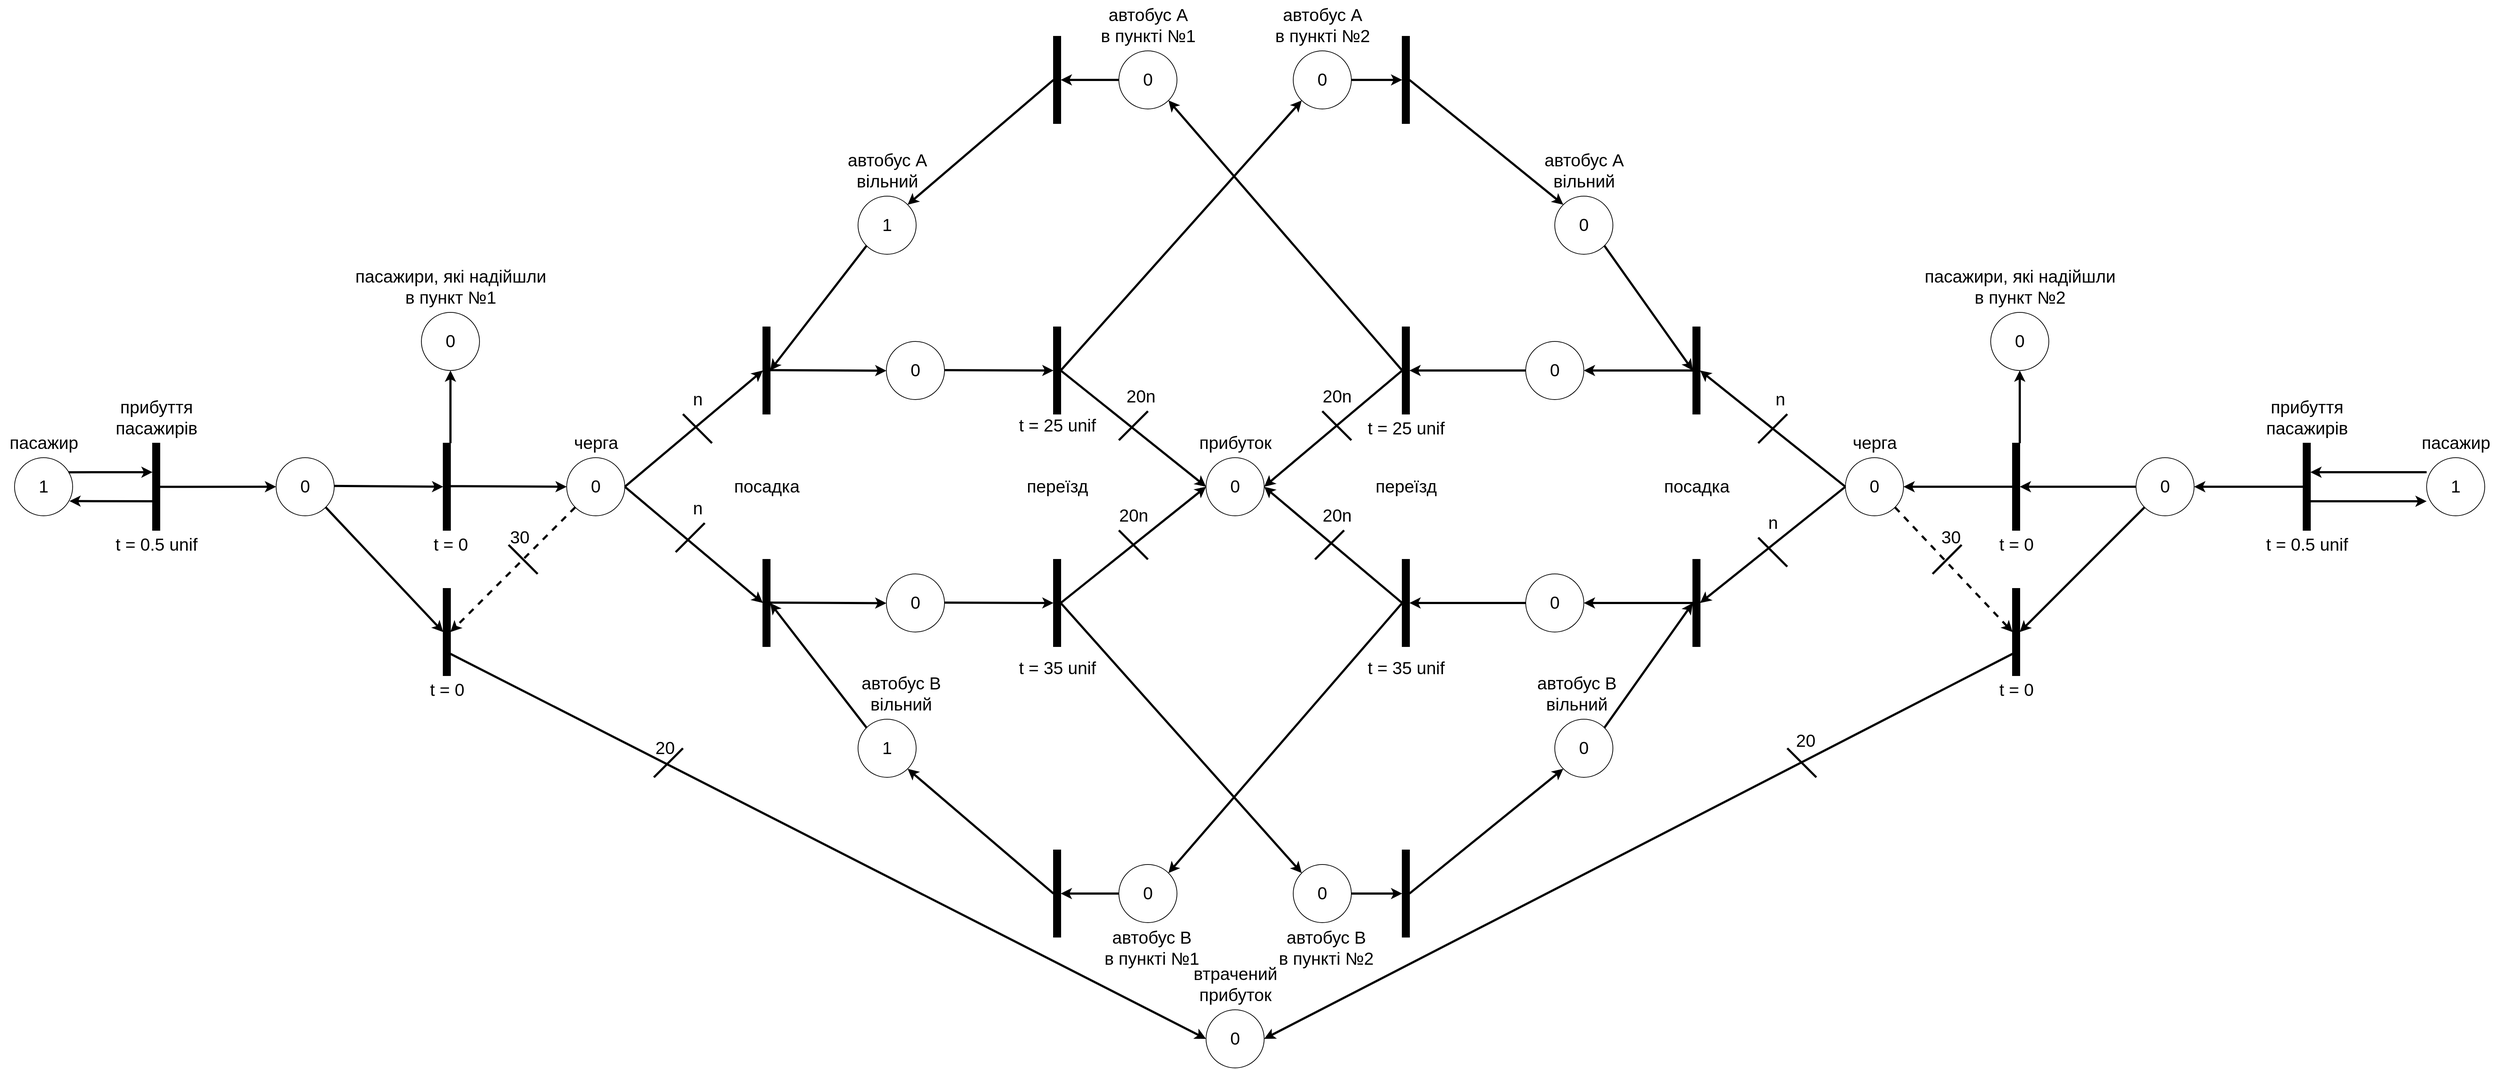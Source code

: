 <mxfile version="20.3.0" type="device"><diagram id="lUrp46U_UnyxJe1gG3h1" name="Page-1"><mxGraphModel dx="1965" dy="2599" grid="1" gridSize="10" guides="1" tooltips="1" connect="1" arrows="1" fold="1" page="1" pageScale="1" pageWidth="827" pageHeight="1169" math="0" shadow="0"><root><mxCell id="0"/><mxCell id="1" parent="0"/><mxCell id="qDgz0idO0FkZoT-NcEIC-1" value="&lt;font style=&quot;font-size: 24px;&quot;&gt;1&lt;/font&gt;" style="ellipse;whiteSpace=wrap;html=1;aspect=fixed;" vertex="1" parent="1"><mxGeometry x="40" y="-520" width="80" height="80" as="geometry"/></mxCell><mxCell id="qDgz0idO0FkZoT-NcEIC-2" value="" style="rounded=0;whiteSpace=wrap;html=1;fontSize=24;fillColor=#000000;" vertex="1" parent="1"><mxGeometry x="230" y="-540" width="10" height="120" as="geometry"/></mxCell><mxCell id="qDgz0idO0FkZoT-NcEIC-3" value="" style="endArrow=classic;html=1;rounded=0;fontSize=24;exitX=0.93;exitY=0.251;exitDx=0;exitDy=0;exitPerimeter=0;entryX=0;entryY=0.333;entryDx=0;entryDy=0;entryPerimeter=0;strokeWidth=3;" edge="1" parent="1" source="qDgz0idO0FkZoT-NcEIC-1" target="qDgz0idO0FkZoT-NcEIC-2"><mxGeometry width="50" height="50" relative="1" as="geometry"><mxPoint x="250" y="-530" as="sourcePoint"/><mxPoint x="220" y="-500" as="targetPoint"/></mxGeometry></mxCell><mxCell id="qDgz0idO0FkZoT-NcEIC-4" value="" style="endArrow=classic;html=1;rounded=0;fontSize=24;entryX=0.945;entryY=0.747;entryDx=0;entryDy=0;entryPerimeter=0;strokeWidth=3;" edge="1" parent="1" target="qDgz0idO0FkZoT-NcEIC-1"><mxGeometry width="50" height="50" relative="1" as="geometry"><mxPoint x="230" y="-460" as="sourcePoint"/><mxPoint x="114" y="-400" as="targetPoint"/></mxGeometry></mxCell><mxCell id="qDgz0idO0FkZoT-NcEIC-5" value="t = 0.5 unif" style="text;html=1;align=center;verticalAlign=middle;resizable=0;points=[];autosize=1;strokeColor=none;fillColor=none;fontSize=24;" vertex="1" parent="1"><mxGeometry x="165" y="-420" width="140" height="40" as="geometry"/></mxCell><mxCell id="qDgz0idO0FkZoT-NcEIC-6" value="пасажир" style="text;html=1;align=center;verticalAlign=middle;resizable=0;points=[];autosize=1;strokeColor=none;fillColor=none;fontSize=24;" vertex="1" parent="1"><mxGeometry x="20" y="-560" width="120" height="40" as="geometry"/></mxCell><mxCell id="qDgz0idO0FkZoT-NcEIC-7" value="прибуття&lt;br&gt;пасажирів" style="text;html=1;align=center;verticalAlign=middle;resizable=0;points=[];autosize=1;strokeColor=none;fillColor=none;fontSize=24;" vertex="1" parent="1"><mxGeometry x="165" y="-610" width="140" height="70" as="geometry"/></mxCell><mxCell id="qDgz0idO0FkZoT-NcEIC-8" value="" style="endArrow=classic;html=1;rounded=0;fontSize=24;exitX=1;exitY=0.5;exitDx=0;exitDy=0;entryX=0;entryY=0.5;entryDx=0;entryDy=0;strokeWidth=3;" edge="1" parent="1" target="qDgz0idO0FkZoT-NcEIC-9"><mxGeometry width="50" height="50" relative="1" as="geometry"><mxPoint x="240" y="-479.86" as="sourcePoint"/><mxPoint x="360" y="-480.53" as="targetPoint"/></mxGeometry></mxCell><mxCell id="qDgz0idO0FkZoT-NcEIC-9" value="&lt;font style=&quot;font-size: 24px;&quot;&gt;0&lt;/font&gt;" style="ellipse;whiteSpace=wrap;html=1;aspect=fixed;" vertex="1" parent="1"><mxGeometry x="400" y="-520" width="80" height="80" as="geometry"/></mxCell><mxCell id="qDgz0idO0FkZoT-NcEIC-11" value="" style="endArrow=classic;html=1;rounded=0;fontSize=24;exitX=1;exitY=0.5;exitDx=0;exitDy=0;strokeWidth=3;entryX=0;entryY=0.5;entryDx=0;entryDy=0;" edge="1" parent="1" target="qDgz0idO0FkZoT-NcEIC-12"><mxGeometry width="50" height="50" relative="1" as="geometry"><mxPoint x="480" y="-481.11" as="sourcePoint"/><mxPoint x="620" y="-481" as="targetPoint"/></mxGeometry></mxCell><mxCell id="qDgz0idO0FkZoT-NcEIC-12" value="" style="rounded=0;whiteSpace=wrap;html=1;fontSize=24;fillColor=#000000;" vertex="1" parent="1"><mxGeometry x="630" y="-540" width="10" height="120" as="geometry"/></mxCell><mxCell id="qDgz0idO0FkZoT-NcEIC-15" value="" style="endArrow=classic;html=1;rounded=0;fontSize=24;strokeWidth=3;exitX=1;exitY=0;exitDx=0;exitDy=0;" edge="1" parent="1" source="qDgz0idO0FkZoT-NcEIC-12"><mxGeometry width="50" height="50" relative="1" as="geometry"><mxPoint x="630" y="-570" as="sourcePoint"/><mxPoint x="640" y="-640" as="targetPoint"/></mxGeometry></mxCell><mxCell id="qDgz0idO0FkZoT-NcEIC-16" value="&lt;font style=&quot;font-size: 24px;&quot;&gt;0&lt;/font&gt;" style="ellipse;whiteSpace=wrap;html=1;aspect=fixed;" vertex="1" parent="1"><mxGeometry x="600" y="-720" width="80" height="80" as="geometry"/></mxCell><mxCell id="qDgz0idO0FkZoT-NcEIC-17" value="пасажири, які надійшли&lt;br&gt;в пункт №1" style="text;html=1;align=center;verticalAlign=middle;resizable=0;points=[];autosize=1;strokeColor=none;fillColor=none;fontSize=24;" vertex="1" parent="1"><mxGeometry x="495" y="-790" width="290" height="70" as="geometry"/></mxCell><mxCell id="qDgz0idO0FkZoT-NcEIC-18" value="" style="endArrow=classic;html=1;rounded=0;fontSize=24;exitX=1;exitY=0.5;exitDx=0;exitDy=0;strokeWidth=3;" edge="1" parent="1"><mxGeometry width="50" height="50" relative="1" as="geometry"><mxPoint x="640.0" y="-480.77" as="sourcePoint"/><mxPoint x="800" y="-480" as="targetPoint"/></mxGeometry></mxCell><mxCell id="qDgz0idO0FkZoT-NcEIC-19" value="&lt;font style=&quot;font-size: 24px;&quot;&gt;0&lt;/font&gt;" style="ellipse;whiteSpace=wrap;html=1;aspect=fixed;" vertex="1" parent="1"><mxGeometry x="800" y="-520" width="80" height="80" as="geometry"/></mxCell><mxCell id="qDgz0idO0FkZoT-NcEIC-20" value="черга" style="text;html=1;align=center;verticalAlign=middle;resizable=0;points=[];autosize=1;strokeColor=none;fillColor=none;fontSize=24;" vertex="1" parent="1"><mxGeometry x="795" y="-560" width="90" height="40" as="geometry"/></mxCell><mxCell id="qDgz0idO0FkZoT-NcEIC-21" value="" style="endArrow=classic;html=1;rounded=0;fontSize=24;exitX=1;exitY=0.5;exitDx=0;exitDy=0;strokeWidth=3;entryX=0;entryY=0.5;entryDx=0;entryDy=0;" edge="1" parent="1" source="qDgz0idO0FkZoT-NcEIC-19" target="qDgz0idO0FkZoT-NcEIC-22"><mxGeometry width="50" height="50" relative="1" as="geometry"><mxPoint x="900" y="-470.0" as="sourcePoint"/><mxPoint x="1070" y="-600" as="targetPoint"/></mxGeometry></mxCell><mxCell id="qDgz0idO0FkZoT-NcEIC-22" value="" style="rounded=0;whiteSpace=wrap;html=1;fontSize=24;fillColor=#000000;" vertex="1" parent="1"><mxGeometry x="1070" y="-700" width="10" height="120" as="geometry"/></mxCell><mxCell id="qDgz0idO0FkZoT-NcEIC-23" value="" style="endArrow=classic;html=1;rounded=0;fontSize=24;exitX=1;exitY=0.5;exitDx=0;exitDy=0;strokeWidth=3;" edge="1" parent="1"><mxGeometry width="50" height="50" relative="1" as="geometry"><mxPoint x="1080.0" y="-640.53" as="sourcePoint"/><mxPoint x="1240" y="-639.76" as="targetPoint"/></mxGeometry></mxCell><mxCell id="qDgz0idO0FkZoT-NcEIC-24" value="&lt;font style=&quot;font-size: 24px;&quot;&gt;0&lt;/font&gt;" style="ellipse;whiteSpace=wrap;html=1;aspect=fixed;" vertex="1" parent="1"><mxGeometry x="1240" y="-680" width="80" height="80" as="geometry"/></mxCell><mxCell id="qDgz0idO0FkZoT-NcEIC-25" value="" style="endArrow=classic;html=1;rounded=0;fontSize=24;exitX=1;exitY=0.5;exitDx=0;exitDy=0;strokeWidth=3;" edge="1" parent="1"><mxGeometry width="50" height="50" relative="1" as="geometry"><mxPoint x="1320.0" y="-640.53" as="sourcePoint"/><mxPoint x="1470" y="-640" as="targetPoint"/></mxGeometry></mxCell><mxCell id="qDgz0idO0FkZoT-NcEIC-26" value="" style="rounded=0;whiteSpace=wrap;html=1;fontSize=24;fillColor=#000000;" vertex="1" parent="1"><mxGeometry x="1470" y="-700" width="10" height="120" as="geometry"/></mxCell><mxCell id="qDgz0idO0FkZoT-NcEIC-28" value="&lt;font style=&quot;font-size: 24px;&quot;&gt;0&lt;/font&gt;" style="ellipse;whiteSpace=wrap;html=1;aspect=fixed;" vertex="1" parent="1"><mxGeometry x="1680" y="-520" width="80" height="80" as="geometry"/></mxCell><mxCell id="qDgz0idO0FkZoT-NcEIC-29" value="" style="endArrow=classic;html=1;rounded=0;fontSize=24;exitX=1;exitY=0.5;exitDx=0;exitDy=0;strokeWidth=3;entryX=0;entryY=0.5;entryDx=0;entryDy=0;" edge="1" parent="1" source="qDgz0idO0FkZoT-NcEIC-26" target="qDgz0idO0FkZoT-NcEIC-28"><mxGeometry width="50" height="50" relative="1" as="geometry"><mxPoint x="1600" y="-610.0" as="sourcePoint"/><mxPoint x="1750" y="-609.47" as="targetPoint"/></mxGeometry></mxCell><mxCell id="qDgz0idO0FkZoT-NcEIC-30" value="" style="rounded=0;whiteSpace=wrap;html=1;fontSize=24;fillColor=#000000;" vertex="1" parent="1"><mxGeometry x="1070" y="-380" width="10" height="120" as="geometry"/></mxCell><mxCell id="qDgz0idO0FkZoT-NcEIC-31" value="" style="endArrow=classic;html=1;rounded=0;fontSize=24;exitX=1;exitY=0.5;exitDx=0;exitDy=0;strokeWidth=3;" edge="1" parent="1"><mxGeometry width="50" height="50" relative="1" as="geometry"><mxPoint x="1080" y="-320.53" as="sourcePoint"/><mxPoint x="1240" y="-319.76" as="targetPoint"/></mxGeometry></mxCell><mxCell id="qDgz0idO0FkZoT-NcEIC-32" value="&lt;font style=&quot;font-size: 24px;&quot;&gt;0&lt;/font&gt;" style="ellipse;whiteSpace=wrap;html=1;aspect=fixed;" vertex="1" parent="1"><mxGeometry x="1240" y="-360" width="80" height="80" as="geometry"/></mxCell><mxCell id="qDgz0idO0FkZoT-NcEIC-33" value="" style="endArrow=classic;html=1;rounded=0;fontSize=24;exitX=1;exitY=0.5;exitDx=0;exitDy=0;strokeWidth=3;" edge="1" parent="1"><mxGeometry width="50" height="50" relative="1" as="geometry"><mxPoint x="1320" y="-320.53" as="sourcePoint"/><mxPoint x="1470" y="-320" as="targetPoint"/></mxGeometry></mxCell><mxCell id="qDgz0idO0FkZoT-NcEIC-34" value="" style="rounded=0;whiteSpace=wrap;html=1;fontSize=24;fillColor=#000000;" vertex="1" parent="1"><mxGeometry x="1470" y="-380" width="10" height="120" as="geometry"/></mxCell><mxCell id="qDgz0idO0FkZoT-NcEIC-35" value="" style="endArrow=classic;html=1;rounded=0;fontSize=24;exitX=1;exitY=0.5;exitDx=0;exitDy=0;strokeWidth=3;entryX=0;entryY=0.5;entryDx=0;entryDy=0;" edge="1" parent="1" source="qDgz0idO0FkZoT-NcEIC-19" target="qDgz0idO0FkZoT-NcEIC-30"><mxGeometry width="50" height="50" relative="1" as="geometry"><mxPoint x="910" y="-450.0" as="sourcePoint"/><mxPoint x="1070" y="-449.23" as="targetPoint"/></mxGeometry></mxCell><mxCell id="qDgz0idO0FkZoT-NcEIC-36" value="" style="endArrow=classic;html=1;rounded=0;fontSize=24;exitX=1;exitY=0.5;exitDx=0;exitDy=0;strokeWidth=3;entryX=0;entryY=0.5;entryDx=0;entryDy=0;" edge="1" parent="1" source="qDgz0idO0FkZoT-NcEIC-34" target="qDgz0idO0FkZoT-NcEIC-28"><mxGeometry width="50" height="50" relative="1" as="geometry"><mxPoint x="1330" y="-490.0" as="sourcePoint"/><mxPoint x="1480" y="-489.47" as="targetPoint"/></mxGeometry></mxCell><mxCell id="qDgz0idO0FkZoT-NcEIC-37" value="" style="rounded=0;whiteSpace=wrap;html=1;fontSize=24;fillColor=#000000;" vertex="1" parent="1"><mxGeometry x="1950" y="-700" width="10" height="120" as="geometry"/></mxCell><mxCell id="qDgz0idO0FkZoT-NcEIC-38" value="" style="endArrow=none;html=1;rounded=0;fontSize=24;exitX=1;exitY=0.5;exitDx=0;exitDy=0;strokeWidth=3;entryX=0;entryY=0.5;entryDx=0;entryDy=0;startArrow=classic;startFill=1;endFill=0;" edge="1" parent="1" source="qDgz0idO0FkZoT-NcEIC-28" target="qDgz0idO0FkZoT-NcEIC-37"><mxGeometry width="50" height="50" relative="1" as="geometry"><mxPoint x="1780" y="-630.53" as="sourcePoint"/><mxPoint x="1930" y="-630" as="targetPoint"/></mxGeometry></mxCell><mxCell id="qDgz0idO0FkZoT-NcEIC-39" value="" style="rounded=0;whiteSpace=wrap;html=1;fontSize=24;fillColor=#000000;" vertex="1" parent="1"><mxGeometry x="1950" y="-380" width="10" height="120" as="geometry"/></mxCell><mxCell id="qDgz0idO0FkZoT-NcEIC-41" value="" style="endArrow=none;html=1;rounded=0;fontSize=24;exitX=1;exitY=0.5;exitDx=0;exitDy=0;strokeWidth=3;entryX=0;entryY=0.5;entryDx=0;entryDy=0;endFill=0;startArrow=classic;startFill=1;" edge="1" parent="1" source="qDgz0idO0FkZoT-NcEIC-28" target="qDgz0idO0FkZoT-NcEIC-39"><mxGeometry width="50" height="50" relative="1" as="geometry"><mxPoint x="1720" y="-401.0" as="sourcePoint"/><mxPoint x="1870" y="-400.47" as="targetPoint"/></mxGeometry></mxCell><mxCell id="qDgz0idO0FkZoT-NcEIC-42" value="" style="endArrow=none;html=1;rounded=0;fontSize=24;exitX=1;exitY=0.5;exitDx=0;exitDy=0;strokeWidth=3;entryX=0;entryY=0.5;entryDx=0;entryDy=0;startArrow=classic;startFill=1;endFill=0;" edge="1" parent="1" source="qDgz0idO0FkZoT-NcEIC-37" target="qDgz0idO0FkZoT-NcEIC-43"><mxGeometry width="50" height="50" relative="1" as="geometry"><mxPoint x="2065" y="-380" as="sourcePoint"/><mxPoint x="2255" y="-544" as="targetPoint"/></mxGeometry></mxCell><mxCell id="qDgz0idO0FkZoT-NcEIC-43" value="&lt;font style=&quot;font-size: 24px;&quot;&gt;0&lt;/font&gt;" style="ellipse;whiteSpace=wrap;html=1;aspect=fixed;" vertex="1" parent="1"><mxGeometry x="2120" y="-680" width="80" height="80" as="geometry"/></mxCell><mxCell id="qDgz0idO0FkZoT-NcEIC-44" value="&lt;font style=&quot;font-size: 24px;&quot;&gt;0&lt;/font&gt;" style="ellipse;whiteSpace=wrap;html=1;aspect=fixed;" vertex="1" parent="1"><mxGeometry x="2120" y="-360" width="80" height="80" as="geometry"/></mxCell><mxCell id="qDgz0idO0FkZoT-NcEIC-45" value="" style="endArrow=none;html=1;rounded=0;fontSize=24;exitX=1;exitY=0.5;exitDx=0;exitDy=0;strokeWidth=3;entryX=0;entryY=0.5;entryDx=0;entryDy=0;startArrow=classic;startFill=1;endFill=0;" edge="1" parent="1" source="qDgz0idO0FkZoT-NcEIC-39" target="qDgz0idO0FkZoT-NcEIC-44"><mxGeometry width="50" height="50" relative="1" as="geometry"><mxPoint x="1988" y="-440" as="sourcePoint"/><mxPoint x="2148" y="-440" as="targetPoint"/></mxGeometry></mxCell><mxCell id="qDgz0idO0FkZoT-NcEIC-47" value="" style="rounded=0;whiteSpace=wrap;html=1;fontSize=24;fillColor=#000000;" vertex="1" parent="1"><mxGeometry x="2350" y="-380" width="10" height="120" as="geometry"/></mxCell><mxCell id="qDgz0idO0FkZoT-NcEIC-48" value="" style="rounded=0;whiteSpace=wrap;html=1;fontSize=24;fillColor=#000000;" vertex="1" parent="1"><mxGeometry x="2350" y="-700" width="10" height="120" as="geometry"/></mxCell><mxCell id="qDgz0idO0FkZoT-NcEIC-50" value="" style="endArrow=none;html=1;rounded=0;fontSize=24;strokeWidth=3;entryX=0;entryY=0.5;entryDx=0;entryDy=0;startArrow=classic;startFill=1;endFill=0;exitX=1;exitY=0.5;exitDx=0;exitDy=0;" edge="1" parent="1" source="qDgz0idO0FkZoT-NcEIC-44" target="qDgz0idO0FkZoT-NcEIC-47"><mxGeometry width="50" height="50" relative="1" as="geometry"><mxPoint x="2220" y="-300" as="sourcePoint"/><mxPoint x="2130" y="-310" as="targetPoint"/></mxGeometry></mxCell><mxCell id="qDgz0idO0FkZoT-NcEIC-51" value="" style="endArrow=none;html=1;rounded=0;fontSize=24;exitX=1;exitY=0.5;exitDx=0;exitDy=0;strokeWidth=3;entryX=0;entryY=0.5;entryDx=0;entryDy=0;startArrow=classic;startFill=1;endFill=0;" edge="1" parent="1" source="qDgz0idO0FkZoT-NcEIC-43" target="qDgz0idO0FkZoT-NcEIC-48"><mxGeometry width="50" height="50" relative="1" as="geometry"><mxPoint x="1980" y="-300" as="sourcePoint"/><mxPoint x="2140" y="-300" as="targetPoint"/></mxGeometry></mxCell><mxCell id="qDgz0idO0FkZoT-NcEIC-52" value="&lt;font style=&quot;font-size: 24px;&quot;&gt;0&lt;/font&gt;" style="ellipse;whiteSpace=wrap;html=1;aspect=fixed;" vertex="1" parent="1"><mxGeometry x="2560" y="-520" width="80" height="80" as="geometry"/></mxCell><mxCell id="qDgz0idO0FkZoT-NcEIC-53" value="черга" style="text;html=1;align=center;verticalAlign=middle;resizable=0;points=[];autosize=1;strokeColor=none;fillColor=none;fontSize=24;" vertex="1" parent="1"><mxGeometry x="2555" y="-560" width="90" height="40" as="geometry"/></mxCell><mxCell id="qDgz0idO0FkZoT-NcEIC-54" value="" style="endArrow=none;html=1;rounded=0;fontSize=24;exitX=1;exitY=0.5;exitDx=0;exitDy=0;strokeWidth=3;entryX=0;entryY=0.5;entryDx=0;entryDy=0;startArrow=classic;startFill=1;endFill=0;" edge="1" parent="1" source="qDgz0idO0FkZoT-NcEIC-48" target="qDgz0idO0FkZoT-NcEIC-52"><mxGeometry width="50" height="50" relative="1" as="geometry"><mxPoint x="2450" y="-581" as="sourcePoint"/><mxPoint x="2600" y="-581" as="targetPoint"/></mxGeometry></mxCell><mxCell id="qDgz0idO0FkZoT-NcEIC-55" value="" style="endArrow=none;html=1;rounded=0;fontSize=24;exitX=1;exitY=0.5;exitDx=0;exitDy=0;strokeWidth=3;entryX=0;entryY=0.5;entryDx=0;entryDy=0;startArrow=classic;startFill=1;endFill=0;" edge="1" parent="1" source="qDgz0idO0FkZoT-NcEIC-47" target="qDgz0idO0FkZoT-NcEIC-52"><mxGeometry width="50" height="50" relative="1" as="geometry"><mxPoint x="2370" y="-500" as="sourcePoint"/><mxPoint x="2570" y="-340" as="targetPoint"/></mxGeometry></mxCell><mxCell id="qDgz0idO0FkZoT-NcEIC-56" value="" style="endArrow=none;html=1;rounded=0;fontSize=24;exitX=1;exitY=0.5;exitDx=0;exitDy=0;strokeWidth=3;startArrow=classic;startFill=1;endFill=0;entryX=0;entryY=0.5;entryDx=0;entryDy=0;" edge="1" parent="1" source="qDgz0idO0FkZoT-NcEIC-52" target="qDgz0idO0FkZoT-NcEIC-57"><mxGeometry width="50" height="50" relative="1" as="geometry"><mxPoint x="2680" y="-500" as="sourcePoint"/><mxPoint x="2750" y="-520" as="targetPoint"/></mxGeometry></mxCell><mxCell id="qDgz0idO0FkZoT-NcEIC-57" value="" style="rounded=0;whiteSpace=wrap;html=1;fontSize=24;fillColor=#000000;" vertex="1" parent="1"><mxGeometry x="2790" y="-540" width="10" height="120" as="geometry"/></mxCell><mxCell id="qDgz0idO0FkZoT-NcEIC-58" value="&lt;font style=&quot;font-size: 24px;&quot;&gt;0&lt;/font&gt;" style="ellipse;whiteSpace=wrap;html=1;aspect=fixed;" vertex="1" parent="1"><mxGeometry x="2760" y="-720" width="80" height="80" as="geometry"/></mxCell><mxCell id="qDgz0idO0FkZoT-NcEIC-59" value="пасажири, які надійшли&lt;br&gt;в пункт №2" style="text;html=1;align=center;verticalAlign=middle;resizable=0;points=[];autosize=1;strokeColor=none;fillColor=none;fontSize=24;" vertex="1" parent="1"><mxGeometry x="2655" y="-790" width="290" height="70" as="geometry"/></mxCell><mxCell id="qDgz0idO0FkZoT-NcEIC-60" value="" style="endArrow=none;html=1;rounded=0;fontSize=24;exitX=0.5;exitY=1;exitDx=0;exitDy=0;strokeWidth=3;entryX=1;entryY=0;entryDx=0;entryDy=0;startArrow=classic;startFill=1;endFill=0;" edge="1" parent="1" source="qDgz0idO0FkZoT-NcEIC-58" target="qDgz0idO0FkZoT-NcEIC-57"><mxGeometry width="50" height="50" relative="1" as="geometry"><mxPoint x="2640" y="-600" as="sourcePoint"/><mxPoint x="2790" y="-600" as="targetPoint"/></mxGeometry></mxCell><mxCell id="qDgz0idO0FkZoT-NcEIC-61" value="&lt;font style=&quot;font-size: 24px;&quot;&gt;0&lt;/font&gt;" style="ellipse;whiteSpace=wrap;html=1;aspect=fixed;" vertex="1" parent="1"><mxGeometry x="2960" y="-520" width="80" height="80" as="geometry"/></mxCell><mxCell id="qDgz0idO0FkZoT-NcEIC-62" value="" style="endArrow=none;html=1;rounded=0;fontSize=24;strokeWidth=3;startArrow=classic;startFill=1;endFill=0;entryX=0;entryY=0.5;entryDx=0;entryDy=0;exitX=1;exitY=0.5;exitDx=0;exitDy=0;" edge="1" parent="1" source="qDgz0idO0FkZoT-NcEIC-57" target="qDgz0idO0FkZoT-NcEIC-61"><mxGeometry width="50" height="50" relative="1" as="geometry"><mxPoint x="2860" y="-500" as="sourcePoint"/><mxPoint x="2800.0" y="-470" as="targetPoint"/></mxGeometry></mxCell><mxCell id="qDgz0idO0FkZoT-NcEIC-63" value="&lt;font style=&quot;font-size: 24px;&quot;&gt;1&lt;/font&gt;" style="ellipse;whiteSpace=wrap;html=1;aspect=fixed;" vertex="1" parent="1"><mxGeometry x="3360" y="-520" width="80" height="80" as="geometry"/></mxCell><mxCell id="qDgz0idO0FkZoT-NcEIC-64" value="" style="rounded=0;whiteSpace=wrap;html=1;fontSize=24;fillColor=#000000;" vertex="1" parent="1"><mxGeometry x="3190" y="-540" width="10" height="120" as="geometry"/></mxCell><mxCell id="qDgz0idO0FkZoT-NcEIC-67" value="t = 0.5 unif" style="text;html=1;align=center;verticalAlign=middle;resizable=0;points=[];autosize=1;strokeColor=none;fillColor=none;fontSize=24;" vertex="1" parent="1"><mxGeometry x="3125" y="-420" width="140" height="40" as="geometry"/></mxCell><mxCell id="qDgz0idO0FkZoT-NcEIC-69" value="прибуття&lt;br&gt;пасажирів" style="text;html=1;align=center;verticalAlign=middle;resizable=0;points=[];autosize=1;strokeColor=none;fillColor=none;fontSize=24;" vertex="1" parent="1"><mxGeometry x="3125" y="-610" width="140" height="70" as="geometry"/></mxCell><mxCell id="qDgz0idO0FkZoT-NcEIC-70" value="" style="endArrow=none;html=1;rounded=0;fontSize=24;strokeWidth=3;startArrow=classic;startFill=1;endFill=0;entryX=0;entryY=0.5;entryDx=0;entryDy=0;exitX=1;exitY=0.5;exitDx=0;exitDy=0;" edge="1" parent="1" source="qDgz0idO0FkZoT-NcEIC-61" target="qDgz0idO0FkZoT-NcEIC-64"><mxGeometry width="50" height="50" relative="1" as="geometry"><mxPoint x="2810.0" y="-470" as="sourcePoint"/><mxPoint x="2970" y="-470" as="targetPoint"/></mxGeometry></mxCell><mxCell id="qDgz0idO0FkZoT-NcEIC-71" value="" style="endArrow=none;html=1;rounded=0;fontSize=24;strokeWidth=3;startArrow=classic;startFill=1;endFill=0;exitX=1;exitY=0.333;exitDx=0;exitDy=0;exitPerimeter=0;" edge="1" parent="1" source="qDgz0idO0FkZoT-NcEIC-64"><mxGeometry width="50" height="50" relative="1" as="geometry"><mxPoint x="3210" y="-500" as="sourcePoint"/><mxPoint x="3360" y="-500" as="targetPoint"/></mxGeometry></mxCell><mxCell id="qDgz0idO0FkZoT-NcEIC-72" value="" style="endArrow=none;html=1;rounded=0;fontSize=24;strokeWidth=3;startArrow=classic;startFill=1;endFill=0;" edge="1" parent="1"><mxGeometry width="50" height="50" relative="1" as="geometry"><mxPoint x="3360" y="-460" as="sourcePoint"/><mxPoint x="3200" y="-459.96" as="targetPoint"/></mxGeometry></mxCell><mxCell id="qDgz0idO0FkZoT-NcEIC-73" value="пасажир" style="text;html=1;align=center;verticalAlign=middle;resizable=0;points=[];autosize=1;strokeColor=none;fillColor=none;fontSize=24;" vertex="1" parent="1"><mxGeometry x="3340" y="-560" width="120" height="40" as="geometry"/></mxCell><mxCell id="qDgz0idO0FkZoT-NcEIC-74" value="&lt;font style=&quot;font-size: 24px;&quot;&gt;1&lt;/font&gt;" style="ellipse;whiteSpace=wrap;html=1;aspect=fixed;" vertex="1" parent="1"><mxGeometry x="1201" y="-880" width="80" height="80" as="geometry"/></mxCell><mxCell id="qDgz0idO0FkZoT-NcEIC-75" value="" style="endArrow=classic;html=1;rounded=0;fontSize=24;exitX=0;exitY=1;exitDx=0;exitDy=0;strokeWidth=3;entryX=1;entryY=0.5;entryDx=0;entryDy=0;" edge="1" parent="1" source="qDgz0idO0FkZoT-NcEIC-74" target="qDgz0idO0FkZoT-NcEIC-22"><mxGeometry width="50" height="50" relative="1" as="geometry"><mxPoint x="1090.0" y="-710.0" as="sourcePoint"/><mxPoint x="1250" y="-709.23" as="targetPoint"/></mxGeometry></mxCell><mxCell id="qDgz0idO0FkZoT-NcEIC-76" value="" style="rounded=0;whiteSpace=wrap;html=1;fontSize=24;fillColor=#000000;" vertex="1" parent="1"><mxGeometry x="1470" y="-1100" width="10" height="120" as="geometry"/></mxCell><mxCell id="qDgz0idO0FkZoT-NcEIC-77" value="" style="endArrow=classic;html=1;rounded=0;fontSize=24;exitX=0;exitY=0.5;exitDx=0;exitDy=0;strokeWidth=3;entryX=1;entryY=0;entryDx=0;entryDy=0;" edge="1" parent="1" source="qDgz0idO0FkZoT-NcEIC-76" target="qDgz0idO0FkZoT-NcEIC-74"><mxGeometry width="50" height="50" relative="1" as="geometry"><mxPoint x="1602.716" y="-925.856" as="sourcePoint"/><mxPoint x="1470" y="-754.14" as="targetPoint"/></mxGeometry></mxCell><mxCell id="qDgz0idO0FkZoT-NcEIC-78" value="&lt;font style=&quot;font-size: 24px;&quot;&gt;0&lt;/font&gt;" style="ellipse;whiteSpace=wrap;html=1;aspect=fixed;" vertex="1" parent="1"><mxGeometry x="1560" y="-1080" width="80" height="80" as="geometry"/></mxCell><mxCell id="qDgz0idO0FkZoT-NcEIC-79" value="" style="endArrow=classic;html=1;rounded=0;fontSize=24;exitX=0;exitY=0.5;exitDx=0;exitDy=0;strokeWidth=3;entryX=1;entryY=0.5;entryDx=0;entryDy=0;" edge="1" parent="1" source="qDgz0idO0FkZoT-NcEIC-78" target="qDgz0idO0FkZoT-NcEIC-76"><mxGeometry width="50" height="50" relative="1" as="geometry"><mxPoint x="1690.72" y="-961.72" as="sourcePoint"/><mxPoint x="1490.004" y="-790.004" as="targetPoint"/></mxGeometry></mxCell><mxCell id="qDgz0idO0FkZoT-NcEIC-80" value="" style="endArrow=classic;html=1;rounded=0;fontSize=24;exitX=0;exitY=0.5;exitDx=0;exitDy=0;strokeWidth=3;entryX=1;entryY=1;entryDx=0;entryDy=0;" edge="1" parent="1" source="qDgz0idO0FkZoT-NcEIC-37" target="qDgz0idO0FkZoT-NcEIC-78"><mxGeometry width="50" height="50" relative="1" as="geometry"><mxPoint x="1810.0" y="-740" as="sourcePoint"/><mxPoint x="1730.0" y="-740" as="targetPoint"/></mxGeometry></mxCell><mxCell id="qDgz0idO0FkZoT-NcEIC-81" value="&lt;font style=&quot;font-size: 24px;&quot;&gt;0&lt;/font&gt;" style="ellipse;whiteSpace=wrap;html=1;aspect=fixed;" vertex="1" parent="1"><mxGeometry x="1800" y="-1080" width="80" height="80" as="geometry"/></mxCell><mxCell id="qDgz0idO0FkZoT-NcEIC-82" value="" style="endArrow=none;html=1;rounded=0;fontSize=24;exitX=0;exitY=1;exitDx=0;exitDy=0;strokeWidth=3;entryX=1;entryY=0.5;entryDx=0;entryDy=0;endFill=0;startArrow=classic;startFill=1;" edge="1" parent="1" source="qDgz0idO0FkZoT-NcEIC-81" target="qDgz0idO0FkZoT-NcEIC-26"><mxGeometry width="50" height="50" relative="1" as="geometry"><mxPoint x="1610.0" y="-860" as="sourcePoint"/><mxPoint x="1530.0" y="-860" as="targetPoint"/></mxGeometry></mxCell><mxCell id="qDgz0idO0FkZoT-NcEIC-83" value="" style="endArrow=classic;html=1;rounded=0;fontSize=24;exitX=1;exitY=0.5;exitDx=0;exitDy=0;strokeWidth=3;entryX=0;entryY=0.5;entryDx=0;entryDy=0;" edge="1" parent="1" source="qDgz0idO0FkZoT-NcEIC-81" target="qDgz0idO0FkZoT-NcEIC-84"><mxGeometry width="50" height="50" relative="1" as="geometry"><mxPoint x="2030.0" y="-950" as="sourcePoint"/><mxPoint x="1940" y="-1040" as="targetPoint"/></mxGeometry></mxCell><mxCell id="qDgz0idO0FkZoT-NcEIC-84" value="" style="rounded=0;whiteSpace=wrap;html=1;fontSize=24;fillColor=#000000;" vertex="1" parent="1"><mxGeometry x="1950" y="-1100" width="10" height="120" as="geometry"/></mxCell><mxCell id="qDgz0idO0FkZoT-NcEIC-85" value="&lt;font style=&quot;font-size: 24px;&quot;&gt;0&lt;/font&gt;" style="ellipse;whiteSpace=wrap;html=1;aspect=fixed;" vertex="1" parent="1"><mxGeometry x="2160" y="-880" width="80" height="80" as="geometry"/></mxCell><mxCell id="qDgz0idO0FkZoT-NcEIC-86" value="" style="endArrow=classic;html=1;rounded=0;fontSize=24;exitX=1;exitY=0.5;exitDx=0;exitDy=0;strokeWidth=3;entryX=0;entryY=0;entryDx=0;entryDy=0;" edge="1" parent="1" source="qDgz0idO0FkZoT-NcEIC-84" target="qDgz0idO0FkZoT-NcEIC-85"><mxGeometry width="50" height="50" relative="1" as="geometry"><mxPoint x="2080.0" y="-981.43" as="sourcePoint"/><mxPoint x="2150" y="-981.43" as="targetPoint"/></mxGeometry></mxCell><mxCell id="qDgz0idO0FkZoT-NcEIC-87" value="" style="endArrow=classic;html=1;rounded=0;fontSize=24;exitX=1;exitY=1;exitDx=0;exitDy=0;strokeWidth=3;entryX=0;entryY=0.5;entryDx=0;entryDy=0;" edge="1" parent="1" source="qDgz0idO0FkZoT-NcEIC-85" target="qDgz0idO0FkZoT-NcEIC-48"><mxGeometry width="50" height="50" relative="1" as="geometry"><mxPoint x="1930.0" y="-860" as="sourcePoint"/><mxPoint x="2000" y="-860" as="targetPoint"/></mxGeometry></mxCell><mxCell id="qDgz0idO0FkZoT-NcEIC-88" value="&lt;font style=&quot;font-size: 24px;&quot;&gt;0&lt;/font&gt;" style="ellipse;whiteSpace=wrap;html=1;aspect=fixed;" vertex="1" parent="1"><mxGeometry x="2160" y="-160" width="80" height="80" as="geometry"/></mxCell><mxCell id="qDgz0idO0FkZoT-NcEIC-89" value="" style="endArrow=classic;html=1;rounded=0;fontSize=24;exitX=1;exitY=0;exitDx=0;exitDy=0;strokeWidth=3;entryX=0;entryY=0.5;entryDx=0;entryDy=0;" edge="1" parent="1" source="qDgz0idO0FkZoT-NcEIC-88" target="qDgz0idO0FkZoT-NcEIC-47"><mxGeometry width="50" height="50" relative="1" as="geometry"><mxPoint x="1930" y="-180.0" as="sourcePoint"/><mxPoint x="2080" y="-179.47" as="targetPoint"/></mxGeometry></mxCell><mxCell id="qDgz0idO0FkZoT-NcEIC-90" value="" style="rounded=0;whiteSpace=wrap;html=1;fontSize=24;fillColor=#000000;" vertex="1" parent="1"><mxGeometry x="1950" y="20" width="10" height="120" as="geometry"/></mxCell><mxCell id="qDgz0idO0FkZoT-NcEIC-91" value="" style="endArrow=classic;html=1;rounded=0;fontSize=24;exitX=1;exitY=0.5;exitDx=0;exitDy=0;strokeWidth=3;entryX=0;entryY=1;entryDx=0;entryDy=0;" edge="1" parent="1" source="qDgz0idO0FkZoT-NcEIC-90" target="qDgz0idO0FkZoT-NcEIC-88"><mxGeometry width="50" height="50" relative="1" as="geometry"><mxPoint x="1330" y="-310.53" as="sourcePoint"/><mxPoint x="1480" y="-310" as="targetPoint"/></mxGeometry></mxCell><mxCell id="qDgz0idO0FkZoT-NcEIC-92" value="&lt;font style=&quot;font-size: 24px;&quot;&gt;0&lt;/font&gt;" style="ellipse;whiteSpace=wrap;html=1;aspect=fixed;" vertex="1" parent="1"><mxGeometry x="1800" y="40" width="80" height="80" as="geometry"/></mxCell><mxCell id="qDgz0idO0FkZoT-NcEIC-93" value="" style="endArrow=classic;html=1;rounded=0;fontSize=24;exitX=1;exitY=0.5;exitDx=0;exitDy=0;strokeWidth=3;entryX=0;entryY=0.5;entryDx=0;entryDy=0;" edge="1" parent="1" source="qDgz0idO0FkZoT-NcEIC-92" target="qDgz0idO0FkZoT-NcEIC-90"><mxGeometry width="50" height="50" relative="1" as="geometry"><mxPoint x="1330" y="-310.53" as="sourcePoint"/><mxPoint x="1480" y="-310" as="targetPoint"/></mxGeometry></mxCell><mxCell id="qDgz0idO0FkZoT-NcEIC-94" value="" style="endArrow=classic;html=1;rounded=0;fontSize=24;exitX=1;exitY=0.5;exitDx=0;exitDy=0;strokeWidth=3;entryX=0;entryY=0;entryDx=0;entryDy=0;" edge="1" parent="1" source="qDgz0idO0FkZoT-NcEIC-34" target="qDgz0idO0FkZoT-NcEIC-92"><mxGeometry width="50" height="50" relative="1" as="geometry"><mxPoint x="1570" y="-180.0" as="sourcePoint"/><mxPoint x="1720" y="-179.47" as="targetPoint"/></mxGeometry></mxCell><mxCell id="qDgz0idO0FkZoT-NcEIC-95" value="&lt;font style=&quot;font-size: 24px;&quot;&gt;0&lt;/font&gt;" style="ellipse;whiteSpace=wrap;html=1;aspect=fixed;" vertex="1" parent="1"><mxGeometry x="1560" y="40" width="80" height="80" as="geometry"/></mxCell><mxCell id="qDgz0idO0FkZoT-NcEIC-96" value="" style="endArrow=classic;html=1;rounded=0;fontSize=24;exitX=0;exitY=0.5;exitDx=0;exitDy=0;strokeWidth=3;entryX=1;entryY=0;entryDx=0;entryDy=0;" edge="1" parent="1" source="qDgz0idO0FkZoT-NcEIC-39" target="qDgz0idO0FkZoT-NcEIC-95"><mxGeometry width="50" height="50" relative="1" as="geometry"><mxPoint x="1350" y="-50.0" as="sourcePoint"/><mxPoint x="1500" y="-49.47" as="targetPoint"/></mxGeometry></mxCell><mxCell id="qDgz0idO0FkZoT-NcEIC-97" value="" style="rounded=0;whiteSpace=wrap;html=1;fontSize=24;fillColor=#000000;" vertex="1" parent="1"><mxGeometry x="1470" y="20" width="10" height="120" as="geometry"/></mxCell><mxCell id="qDgz0idO0FkZoT-NcEIC-98" value="" style="endArrow=classic;html=1;rounded=0;fontSize=24;exitX=0;exitY=0.5;exitDx=0;exitDy=0;strokeWidth=3;entryX=1;entryY=0.5;entryDx=0;entryDy=0;" edge="1" parent="1" source="qDgz0idO0FkZoT-NcEIC-95" target="qDgz0idO0FkZoT-NcEIC-97"><mxGeometry width="50" height="50" relative="1" as="geometry"><mxPoint x="1330" y="-100.0" as="sourcePoint"/><mxPoint x="1480" y="-99.47" as="targetPoint"/></mxGeometry></mxCell><mxCell id="qDgz0idO0FkZoT-NcEIC-99" value="&lt;font style=&quot;font-size: 24px;&quot;&gt;1&lt;/font&gt;" style="ellipse;whiteSpace=wrap;html=1;aspect=fixed;" vertex="1" parent="1"><mxGeometry x="1201" y="-160" width="80" height="80" as="geometry"/></mxCell><mxCell id="qDgz0idO0FkZoT-NcEIC-100" value="" style="endArrow=classic;html=1;rounded=0;fontSize=24;exitX=0;exitY=0.5;exitDx=0;exitDy=0;strokeWidth=3;entryX=1;entryY=1;entryDx=0;entryDy=0;" edge="1" parent="1" source="qDgz0idO0FkZoT-NcEIC-97" target="qDgz0idO0FkZoT-NcEIC-99"><mxGeometry width="50" height="50" relative="1" as="geometry"><mxPoint x="1570" y="90" as="sourcePoint"/><mxPoint x="1490" y="90" as="targetPoint"/></mxGeometry></mxCell><mxCell id="qDgz0idO0FkZoT-NcEIC-101" value="" style="endArrow=classic;html=1;rounded=0;fontSize=24;exitX=0;exitY=0;exitDx=0;exitDy=0;strokeWidth=3;entryX=1;entryY=0.5;entryDx=0;entryDy=0;" edge="1" parent="1" source="qDgz0idO0FkZoT-NcEIC-99" target="qDgz0idO0FkZoT-NcEIC-30"><mxGeometry width="50" height="50" relative="1" as="geometry"><mxPoint x="1150.72" y="20" as="sourcePoint"/><mxPoint x="950.004" y="-151.716" as="targetPoint"/></mxGeometry></mxCell><mxCell id="qDgz0idO0FkZoT-NcEIC-102" value="" style="rounded=0;whiteSpace=wrap;html=1;fontSize=24;fillColor=#000000;" vertex="1" parent="1"><mxGeometry x="2790" y="-340" width="10" height="120" as="geometry"/></mxCell><mxCell id="qDgz0idO0FkZoT-NcEIC-103" value="" style="endArrow=none;html=1;rounded=0;fontSize=24;strokeWidth=3;startArrow=classic;startFill=1;endFill=0;entryX=0;entryY=1;entryDx=0;entryDy=0;exitX=1;exitY=0.5;exitDx=0;exitDy=0;" edge="1" parent="1" source="qDgz0idO0FkZoT-NcEIC-102" target="qDgz0idO0FkZoT-NcEIC-61"><mxGeometry width="50" height="50" relative="1" as="geometry"><mxPoint x="2814" y="-260.0" as="sourcePoint"/><mxPoint x="2974" y="-260.0" as="targetPoint"/></mxGeometry></mxCell><mxCell id="qDgz0idO0FkZoT-NcEIC-104" value="" style="endArrow=classic;html=1;rounded=0;fontSize=24;exitX=1;exitY=1;exitDx=0;exitDy=0;strokeWidth=3;entryX=0;entryY=0.5;entryDx=0;entryDy=0;dashed=1;" edge="1" parent="1" source="qDgz0idO0FkZoT-NcEIC-52" target="qDgz0idO0FkZoT-NcEIC-102"><mxGeometry width="50" height="50" relative="1" as="geometry"><mxPoint x="2238.284" y="-138.284" as="sourcePoint"/><mxPoint x="2640" y="-310" as="targetPoint"/></mxGeometry></mxCell><mxCell id="qDgz0idO0FkZoT-NcEIC-105" value="&lt;font style=&quot;font-size: 24px;&quot;&gt;0&lt;/font&gt;" style="ellipse;whiteSpace=wrap;html=1;aspect=fixed;" vertex="1" parent="1"><mxGeometry x="1680" y="240" width="80" height="80" as="geometry"/></mxCell><mxCell id="qDgz0idO0FkZoT-NcEIC-106" value="" style="endArrow=none;html=1;rounded=0;fontSize=24;strokeWidth=3;startArrow=classic;startFill=1;endFill=0;exitX=1;exitY=0.5;exitDx=0;exitDy=0;entryX=0;entryY=0.75;entryDx=0;entryDy=0;" edge="1" parent="1" source="qDgz0idO0FkZoT-NcEIC-105" target="qDgz0idO0FkZoT-NcEIC-102"><mxGeometry width="50" height="50" relative="1" as="geometry"><mxPoint x="2490" y="-30" as="sourcePoint"/><mxPoint x="2660" y="-200" as="targetPoint"/></mxGeometry></mxCell><mxCell id="qDgz0idO0FkZoT-NcEIC-107" value="" style="rounded=0;whiteSpace=wrap;html=1;fontSize=24;fillColor=#000000;" vertex="1" parent="1"><mxGeometry x="630" y="-340" width="10" height="120" as="geometry"/></mxCell><mxCell id="qDgz0idO0FkZoT-NcEIC-108" value="" style="endArrow=classic;html=1;rounded=0;fontSize=24;exitX=1;exitY=1;exitDx=0;exitDy=0;strokeWidth=3;entryX=0;entryY=0.5;entryDx=0;entryDy=0;" edge="1" parent="1" source="qDgz0idO0FkZoT-NcEIC-9" target="qDgz0idO0FkZoT-NcEIC-107"><mxGeometry width="50" height="50" relative="1" as="geometry"><mxPoint x="414" y="-330.0" as="sourcePoint"/><mxPoint x="564" y="-328.89" as="targetPoint"/></mxGeometry></mxCell><mxCell id="qDgz0idO0FkZoT-NcEIC-109" value="" style="endArrow=classic;html=1;rounded=0;fontSize=24;exitX=0;exitY=1;exitDx=0;exitDy=0;strokeWidth=3;entryX=1;entryY=0.5;entryDx=0;entryDy=0;dashed=1;" edge="1" parent="1" source="qDgz0idO0FkZoT-NcEIC-19" target="qDgz0idO0FkZoT-NcEIC-107"><mxGeometry width="50" height="50" relative="1" as="geometry"><mxPoint x="660" y="-100" as="sourcePoint"/><mxPoint x="820" y="-99.23" as="targetPoint"/></mxGeometry></mxCell><mxCell id="qDgz0idO0FkZoT-NcEIC-110" value="" style="endArrow=classic;html=1;rounded=0;fontSize=24;exitX=1;exitY=0.75;exitDx=0;exitDy=0;strokeWidth=3;entryX=0;entryY=0.5;entryDx=0;entryDy=0;" edge="1" parent="1" source="qDgz0idO0FkZoT-NcEIC-107" target="qDgz0idO0FkZoT-NcEIC-105"><mxGeometry width="50" height="50" relative="1" as="geometry"><mxPoint x="880.004" y="-179.996" as="sourcePoint"/><mxPoint x="1041.72" y="-8.28" as="targetPoint"/></mxGeometry></mxCell><mxCell id="qDgz0idO0FkZoT-NcEIC-111" value="втрачений&lt;br&gt;прибуток" style="text;html=1;align=center;verticalAlign=middle;resizable=0;points=[];autosize=1;strokeColor=none;fillColor=none;fontSize=24;" vertex="1" parent="1"><mxGeometry x="1650" y="170" width="140" height="70" as="geometry"/></mxCell><mxCell id="qDgz0idO0FkZoT-NcEIC-112" value="" style="endArrow=none;html=1;rounded=0;fontSize=24;strokeWidth=3;endFill=0;" edge="1" parent="1"><mxGeometry width="50" height="50" relative="1" as="geometry"><mxPoint x="920" y="-80" as="sourcePoint"/><mxPoint x="960" y="-120" as="targetPoint"/></mxGeometry></mxCell><mxCell id="qDgz0idO0FkZoT-NcEIC-113" value="20" style="text;html=1;align=center;verticalAlign=middle;resizable=0;points=[];autosize=1;strokeColor=none;fillColor=none;fontSize=24;" vertex="1" parent="1"><mxGeometry x="910" y="-140" width="50" height="40" as="geometry"/></mxCell><mxCell id="qDgz0idO0FkZoT-NcEIC-114" value="" style="endArrow=none;html=1;rounded=0;fontSize=24;strokeWidth=3;endFill=0;" edge="1" parent="1"><mxGeometry width="50" height="50" relative="1" as="geometry"><mxPoint x="2480" y="-120" as="sourcePoint"/><mxPoint x="2520" y="-80" as="targetPoint"/></mxGeometry></mxCell><mxCell id="qDgz0idO0FkZoT-NcEIC-115" value="20" style="text;html=1;align=center;verticalAlign=middle;resizable=0;points=[];autosize=1;strokeColor=none;fillColor=none;fontSize=24;" vertex="1" parent="1"><mxGeometry x="2480" y="-150" width="50" height="40" as="geometry"/></mxCell><mxCell id="qDgz0idO0FkZoT-NcEIC-116" value="t = 0" style="text;html=1;align=center;verticalAlign=middle;resizable=0;points=[];autosize=1;strokeColor=none;fillColor=none;fontSize=24;" vertex="1" parent="1"><mxGeometry x="600" y="-220" width="70" height="40" as="geometry"/></mxCell><mxCell id="qDgz0idO0FkZoT-NcEIC-117" value="t = 0" style="text;html=1;align=center;verticalAlign=middle;resizable=0;points=[];autosize=1;strokeColor=none;fillColor=none;fontSize=24;" vertex="1" parent="1"><mxGeometry x="2760" y="-220" width="70" height="40" as="geometry"/></mxCell><mxCell id="qDgz0idO0FkZoT-NcEIC-118" value="" style="endArrow=none;html=1;rounded=0;fontSize=24;strokeWidth=3;endFill=0;" edge="1" parent="1"><mxGeometry width="50" height="50" relative="1" as="geometry"><mxPoint x="2680" y="-360" as="sourcePoint"/><mxPoint x="2720" y="-400" as="targetPoint"/></mxGeometry></mxCell><mxCell id="qDgz0idO0FkZoT-NcEIC-119" value="30" style="text;html=1;align=center;verticalAlign=middle;resizable=0;points=[];autosize=1;strokeColor=none;fillColor=none;fontSize=24;" vertex="1" parent="1"><mxGeometry x="2680" y="-430" width="50" height="40" as="geometry"/></mxCell><mxCell id="qDgz0idO0FkZoT-NcEIC-120" value="" style="endArrow=none;html=1;rounded=0;fontSize=24;strokeWidth=3;endFill=0;" edge="1" parent="1"><mxGeometry width="50" height="50" relative="1" as="geometry"><mxPoint x="720" y="-400.0" as="sourcePoint"/><mxPoint x="760" y="-360.0" as="targetPoint"/></mxGeometry></mxCell><mxCell id="qDgz0idO0FkZoT-NcEIC-121" value="30" style="text;html=1;align=center;verticalAlign=middle;resizable=0;points=[];autosize=1;strokeColor=none;fillColor=none;fontSize=24;" vertex="1" parent="1"><mxGeometry x="710" y="-430" width="50" height="40" as="geometry"/></mxCell><mxCell id="qDgz0idO0FkZoT-NcEIC-123" value="прибуток" style="text;html=1;align=center;verticalAlign=middle;resizable=0;points=[];autosize=1;strokeColor=none;fillColor=none;fontSize=24;" vertex="1" parent="1"><mxGeometry x="1655" y="-560" width="130" height="40" as="geometry"/></mxCell><mxCell id="qDgz0idO0FkZoT-NcEIC-125" value="" style="endArrow=none;html=1;rounded=0;fontSize=24;strokeWidth=3;endFill=0;" edge="1" parent="1"><mxGeometry width="50" height="50" relative="1" as="geometry"><mxPoint x="1840" y="-584.0" as="sourcePoint"/><mxPoint x="1880" y="-544.0" as="targetPoint"/></mxGeometry></mxCell><mxCell id="qDgz0idO0FkZoT-NcEIC-126" value="20n" style="text;html=1;align=center;verticalAlign=middle;resizable=0;points=[];autosize=1;strokeColor=none;fillColor=none;fontSize=24;" vertex="1" parent="1"><mxGeometry x="1830" y="-624" width="60" height="40" as="geometry"/></mxCell><mxCell id="qDgz0idO0FkZoT-NcEIC-127" value="" style="endArrow=none;html=1;rounded=0;fontSize=24;strokeWidth=3;endFill=0;" edge="1" parent="1"><mxGeometry width="50" height="50" relative="1" as="geometry"><mxPoint x="1560" y="-420.0" as="sourcePoint"/><mxPoint x="1600" y="-380.0" as="targetPoint"/></mxGeometry></mxCell><mxCell id="qDgz0idO0FkZoT-NcEIC-128" value="20n" style="text;html=1;align=center;verticalAlign=middle;resizable=0;points=[];autosize=1;strokeColor=none;fillColor=none;fontSize=24;" vertex="1" parent="1"><mxGeometry x="1550" y="-460" width="60" height="40" as="geometry"/></mxCell><mxCell id="qDgz0idO0FkZoT-NcEIC-129" value="" style="endArrow=none;html=1;rounded=0;fontSize=24;strokeWidth=3;endFill=0;" edge="1" parent="1"><mxGeometry width="50" height="50" relative="1" as="geometry"><mxPoint x="1830" y="-380" as="sourcePoint"/><mxPoint x="1870" y="-420" as="targetPoint"/></mxGeometry></mxCell><mxCell id="qDgz0idO0FkZoT-NcEIC-130" value="20n" style="text;html=1;align=center;verticalAlign=middle;resizable=0;points=[];autosize=1;strokeColor=none;fillColor=none;fontSize=24;" vertex="1" parent="1"><mxGeometry x="1830" y="-460" width="60" height="40" as="geometry"/></mxCell><mxCell id="qDgz0idO0FkZoT-NcEIC-131" value="" style="endArrow=none;html=1;rounded=0;fontSize=24;strokeWidth=3;endFill=0;" edge="1" parent="1"><mxGeometry width="50" height="50" relative="1" as="geometry"><mxPoint x="1560" y="-544" as="sourcePoint"/><mxPoint x="1600" y="-584" as="targetPoint"/></mxGeometry></mxCell><mxCell id="qDgz0idO0FkZoT-NcEIC-132" value="20n" style="text;html=1;align=center;verticalAlign=middle;resizable=0;points=[];autosize=1;strokeColor=none;fillColor=none;fontSize=24;" vertex="1" parent="1"><mxGeometry x="1560" y="-624" width="60" height="40" as="geometry"/></mxCell><mxCell id="qDgz0idO0FkZoT-NcEIC-133" value="t = 25 unif" style="text;html=1;align=center;verticalAlign=middle;resizable=0;points=[];autosize=1;strokeColor=none;fillColor=none;fontSize=24;" vertex="1" parent="1"><mxGeometry x="1410" y="-584" width="130" height="40" as="geometry"/></mxCell><mxCell id="qDgz0idO0FkZoT-NcEIC-134" value="t = 25 unif" style="text;html=1;align=center;verticalAlign=middle;resizable=0;points=[];autosize=1;strokeColor=none;fillColor=none;fontSize=24;" vertex="1" parent="1"><mxGeometry x="1890" y="-580" width="130" height="40" as="geometry"/></mxCell><mxCell id="qDgz0idO0FkZoT-NcEIC-135" value="t = 35 unif" style="text;html=1;align=center;verticalAlign=middle;resizable=0;points=[];autosize=1;strokeColor=none;fillColor=none;fontSize=24;" vertex="1" parent="1"><mxGeometry x="1890" y="-250" width="130" height="40" as="geometry"/></mxCell><mxCell id="qDgz0idO0FkZoT-NcEIC-136" value="t = 35 unif" style="text;html=1;align=center;verticalAlign=middle;resizable=0;points=[];autosize=1;strokeColor=none;fillColor=none;fontSize=24;" vertex="1" parent="1"><mxGeometry x="1410" y="-250" width="130" height="40" as="geometry"/></mxCell><mxCell id="qDgz0idO0FkZoT-NcEIC-137" value="" style="endArrow=none;html=1;rounded=0;fontSize=24;strokeWidth=3;endFill=0;" edge="1" parent="1"><mxGeometry width="50" height="50" relative="1" as="geometry"><mxPoint x="2440" y="-540" as="sourcePoint"/><mxPoint x="2480" y="-580" as="targetPoint"/></mxGeometry></mxCell><mxCell id="qDgz0idO0FkZoT-NcEIC-138" value="n" style="text;html=1;align=center;verticalAlign=middle;resizable=0;points=[];autosize=1;strokeColor=none;fillColor=none;fontSize=24;" vertex="1" parent="1"><mxGeometry x="2450" y="-620" width="40" height="40" as="geometry"/></mxCell><mxCell id="qDgz0idO0FkZoT-NcEIC-139" value="" style="endArrow=none;html=1;rounded=0;fontSize=24;strokeWidth=3;endFill=0;" edge="1" parent="1"><mxGeometry width="50" height="50" relative="1" as="geometry"><mxPoint x="2440" y="-410.0" as="sourcePoint"/><mxPoint x="2480" y="-370.0" as="targetPoint"/></mxGeometry></mxCell><mxCell id="qDgz0idO0FkZoT-NcEIC-140" value="n" style="text;html=1;align=center;verticalAlign=middle;resizable=0;points=[];autosize=1;strokeColor=none;fillColor=none;fontSize=24;" vertex="1" parent="1"><mxGeometry x="2440" y="-450" width="40" height="40" as="geometry"/></mxCell><mxCell id="qDgz0idO0FkZoT-NcEIC-141" value="" style="endArrow=none;html=1;rounded=0;fontSize=24;strokeWidth=3;endFill=0;" edge="1" parent="1"><mxGeometry width="50" height="50" relative="1" as="geometry"><mxPoint x="960" y="-580.0" as="sourcePoint"/><mxPoint x="1000" y="-540.0" as="targetPoint"/></mxGeometry></mxCell><mxCell id="qDgz0idO0FkZoT-NcEIC-142" value="n" style="text;html=1;align=center;verticalAlign=middle;resizable=0;points=[];autosize=1;strokeColor=none;fillColor=none;fontSize=24;" vertex="1" parent="1"><mxGeometry x="960" y="-620" width="40" height="40" as="geometry"/></mxCell><mxCell id="qDgz0idO0FkZoT-NcEIC-143" value="" style="endArrow=none;html=1;rounded=0;fontSize=24;strokeWidth=3;endFill=0;" edge="1" parent="1"><mxGeometry width="50" height="50" relative="1" as="geometry"><mxPoint x="950" y="-390" as="sourcePoint"/><mxPoint x="990" y="-430" as="targetPoint"/></mxGeometry></mxCell><mxCell id="qDgz0idO0FkZoT-NcEIC-144" value="n" style="text;html=1;align=center;verticalAlign=middle;resizable=0;points=[];autosize=1;strokeColor=none;fillColor=none;fontSize=24;" vertex="1" parent="1"><mxGeometry x="960" y="-470" width="40" height="40" as="geometry"/></mxCell><mxCell id="qDgz0idO0FkZoT-NcEIC-145" value="посадка" style="text;html=1;align=center;verticalAlign=middle;resizable=0;points=[];autosize=1;strokeColor=none;fillColor=none;fontSize=24;" vertex="1" parent="1"><mxGeometry x="2295" y="-500" width="120" height="40" as="geometry"/></mxCell><mxCell id="qDgz0idO0FkZoT-NcEIC-146" value="посадка" style="text;html=1;align=center;verticalAlign=middle;resizable=0;points=[];autosize=1;strokeColor=none;fillColor=none;fontSize=24;" vertex="1" parent="1"><mxGeometry x="1015" y="-500" width="120" height="40" as="geometry"/></mxCell><mxCell id="qDgz0idO0FkZoT-NcEIC-147" value="переїзд" style="text;html=1;align=center;verticalAlign=middle;resizable=0;points=[];autosize=1;strokeColor=none;fillColor=none;fontSize=24;" vertex="1" parent="1"><mxGeometry x="1420" y="-500" width="110" height="40" as="geometry"/></mxCell><mxCell id="qDgz0idO0FkZoT-NcEIC-148" value="переїзд" style="text;html=1;align=center;verticalAlign=middle;resizable=0;points=[];autosize=1;strokeColor=none;fillColor=none;fontSize=24;" vertex="1" parent="1"><mxGeometry x="1900" y="-500" width="110" height="40" as="geometry"/></mxCell><mxCell id="qDgz0idO0FkZoT-NcEIC-149" value="автобус А&lt;br&gt;вільний" style="text;html=1;align=center;verticalAlign=middle;resizable=0;points=[];autosize=1;strokeColor=none;fillColor=none;fontSize=24;" vertex="1" parent="1"><mxGeometry x="2130" y="-950" width="140" height="70" as="geometry"/></mxCell><mxCell id="qDgz0idO0FkZoT-NcEIC-150" value="автобус А&lt;br&gt;вільний" style="text;html=1;align=center;verticalAlign=middle;resizable=0;points=[];autosize=1;strokeColor=none;fillColor=none;fontSize=24;" vertex="1" parent="1"><mxGeometry x="1171" y="-950" width="140" height="70" as="geometry"/></mxCell><mxCell id="qDgz0idO0FkZoT-NcEIC-151" value="автобус А&lt;br&gt;в пункті №1" style="text;html=1;align=center;verticalAlign=middle;resizable=0;points=[];autosize=1;strokeColor=none;fillColor=none;fontSize=24;" vertex="1" parent="1"><mxGeometry x="1525" y="-1150" width="150" height="70" as="geometry"/></mxCell><mxCell id="qDgz0idO0FkZoT-NcEIC-152" value="автобус А&lt;br&gt;в пункті №2" style="text;html=1;align=center;verticalAlign=middle;resizable=0;points=[];autosize=1;strokeColor=none;fillColor=none;fontSize=24;" vertex="1" parent="1"><mxGeometry x="1765" y="-1150" width="150" height="70" as="geometry"/></mxCell><mxCell id="qDgz0idO0FkZoT-NcEIC-153" value="автобус В&lt;br&gt;в пункті №2" style="text;html=1;align=center;verticalAlign=middle;resizable=0;points=[];autosize=1;strokeColor=none;fillColor=none;fontSize=24;" vertex="1" parent="1"><mxGeometry x="1770" y="120" width="150" height="70" as="geometry"/></mxCell><mxCell id="qDgz0idO0FkZoT-NcEIC-154" value="автобус В&lt;br&gt;в пункті №1" style="text;html=1;align=center;verticalAlign=middle;resizable=0;points=[];autosize=1;strokeColor=none;fillColor=none;fontSize=24;" vertex="1" parent="1"><mxGeometry x="1530" y="120" width="150" height="70" as="geometry"/></mxCell><mxCell id="qDgz0idO0FkZoT-NcEIC-155" value="автобус В&lt;br&gt;вільний" style="text;html=1;align=center;verticalAlign=middle;resizable=0;points=[];autosize=1;strokeColor=none;fillColor=none;fontSize=24;" vertex="1" parent="1"><mxGeometry x="2120" y="-230" width="140" height="70" as="geometry"/></mxCell><mxCell id="qDgz0idO0FkZoT-NcEIC-156" value="автобус В&lt;br&gt;вільний" style="text;html=1;align=center;verticalAlign=middle;resizable=0;points=[];autosize=1;strokeColor=none;fillColor=none;fontSize=24;" vertex="1" parent="1"><mxGeometry x="1190" y="-230" width="140" height="70" as="geometry"/></mxCell><mxCell id="qDgz0idO0FkZoT-NcEIC-157" value="t = 0" style="text;html=1;align=center;verticalAlign=middle;resizable=0;points=[];autosize=1;strokeColor=none;fillColor=none;fontSize=24;" vertex="1" parent="1"><mxGeometry x="2760" y="-420" width="70" height="40" as="geometry"/></mxCell><mxCell id="qDgz0idO0FkZoT-NcEIC-158" value="t = 0" style="text;html=1;align=center;verticalAlign=middle;resizable=0;points=[];autosize=1;strokeColor=none;fillColor=none;fontSize=24;" vertex="1" parent="1"><mxGeometry x="605" y="-420" width="70" height="40" as="geometry"/></mxCell></root></mxGraphModel></diagram></mxfile>